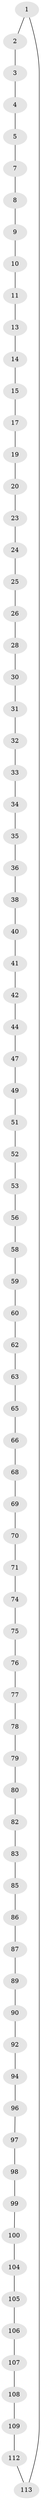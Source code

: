 // original degree distribution, {2: 1.0}
// Generated by graph-tools (version 1.1) at 2025/20/03/04/25 18:20:13]
// undirected, 79 vertices, 79 edges
graph export_dot {
graph [start="1"]
  node [color=gray90,style=filled];
  1;
  2;
  3;
  4;
  5 [super="+6"];
  7;
  8;
  9;
  10;
  11 [super="+12"];
  13;
  14;
  15 [super="+16"];
  17 [super="+18"];
  19;
  20 [super="+21"];
  23;
  24;
  25;
  26 [super="+27"];
  28 [super="+29"];
  30;
  31;
  32;
  33;
  34;
  35;
  36 [super="+37"];
  38 [super="+39"];
  40;
  41;
  42 [super="+43"];
  44 [super="+45"];
  47 [super="+48"];
  49 [super="+50"];
  51;
  52;
  53 [super="+54"];
  56 [super="+57"];
  58;
  59;
  60 [super="+61"];
  62;
  63 [super="+64"];
  65;
  66 [super="+67"];
  68;
  69;
  70;
  71 [super="+72"];
  74;
  75;
  76;
  77;
  78;
  79;
  80 [super="+81"];
  82;
  83 [super="+84"];
  85;
  86;
  87 [super="+88"];
  89;
  90 [super="+91"];
  92 [super="+93"];
  94 [super="+95"];
  96;
  97;
  98;
  99;
  100 [super="+101"];
  104;
  105;
  106;
  107;
  108;
  109 [super="+110"];
  112;
  113 [super="+114"];
  1 -- 2;
  1 -- 113;
  2 -- 3;
  3 -- 4;
  4 -- 5;
  5 -- 7;
  7 -- 8;
  8 -- 9;
  9 -- 10;
  10 -- 11;
  11 -- 13;
  13 -- 14;
  14 -- 15;
  15 -- 17;
  17 -- 19;
  19 -- 20;
  20 -- 23;
  23 -- 24;
  24 -- 25;
  25 -- 26;
  26 -- 28;
  28 -- 30;
  30 -- 31;
  31 -- 32;
  32 -- 33;
  33 -- 34;
  34 -- 35;
  35 -- 36;
  36 -- 38;
  38 -- 40;
  40 -- 41;
  41 -- 42;
  42 -- 44;
  44 -- 47;
  47 -- 49;
  49 -- 51;
  51 -- 52;
  52 -- 53;
  53 -- 56;
  56 -- 58;
  58 -- 59;
  59 -- 60;
  60 -- 62;
  62 -- 63;
  63 -- 65;
  65 -- 66;
  66 -- 68;
  68 -- 69;
  69 -- 70;
  70 -- 71;
  71 -- 74;
  74 -- 75;
  75 -- 76;
  76 -- 77;
  77 -- 78;
  78 -- 79;
  79 -- 80;
  80 -- 82;
  82 -- 83;
  83 -- 85;
  85 -- 86;
  86 -- 87;
  87 -- 89;
  89 -- 90;
  90 -- 92;
  92 -- 94;
  94 -- 96;
  96 -- 97;
  97 -- 98;
  98 -- 99;
  99 -- 100;
  100 -- 104;
  104 -- 105;
  105 -- 106;
  106 -- 107;
  107 -- 108;
  108 -- 109;
  109 -- 112;
  112 -- 113;
}
